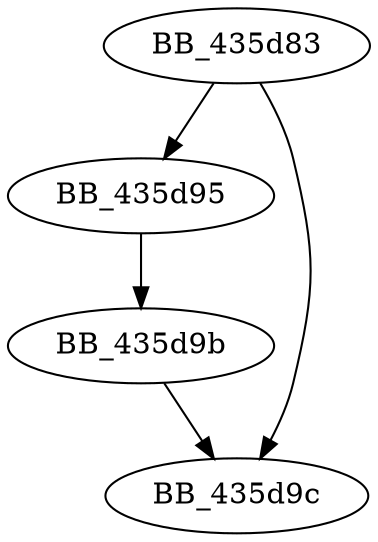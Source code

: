 DiGraph sub_435D83{
BB_435d83->BB_435d95
BB_435d83->BB_435d9c
BB_435d95->BB_435d9b
BB_435d9b->BB_435d9c
}
